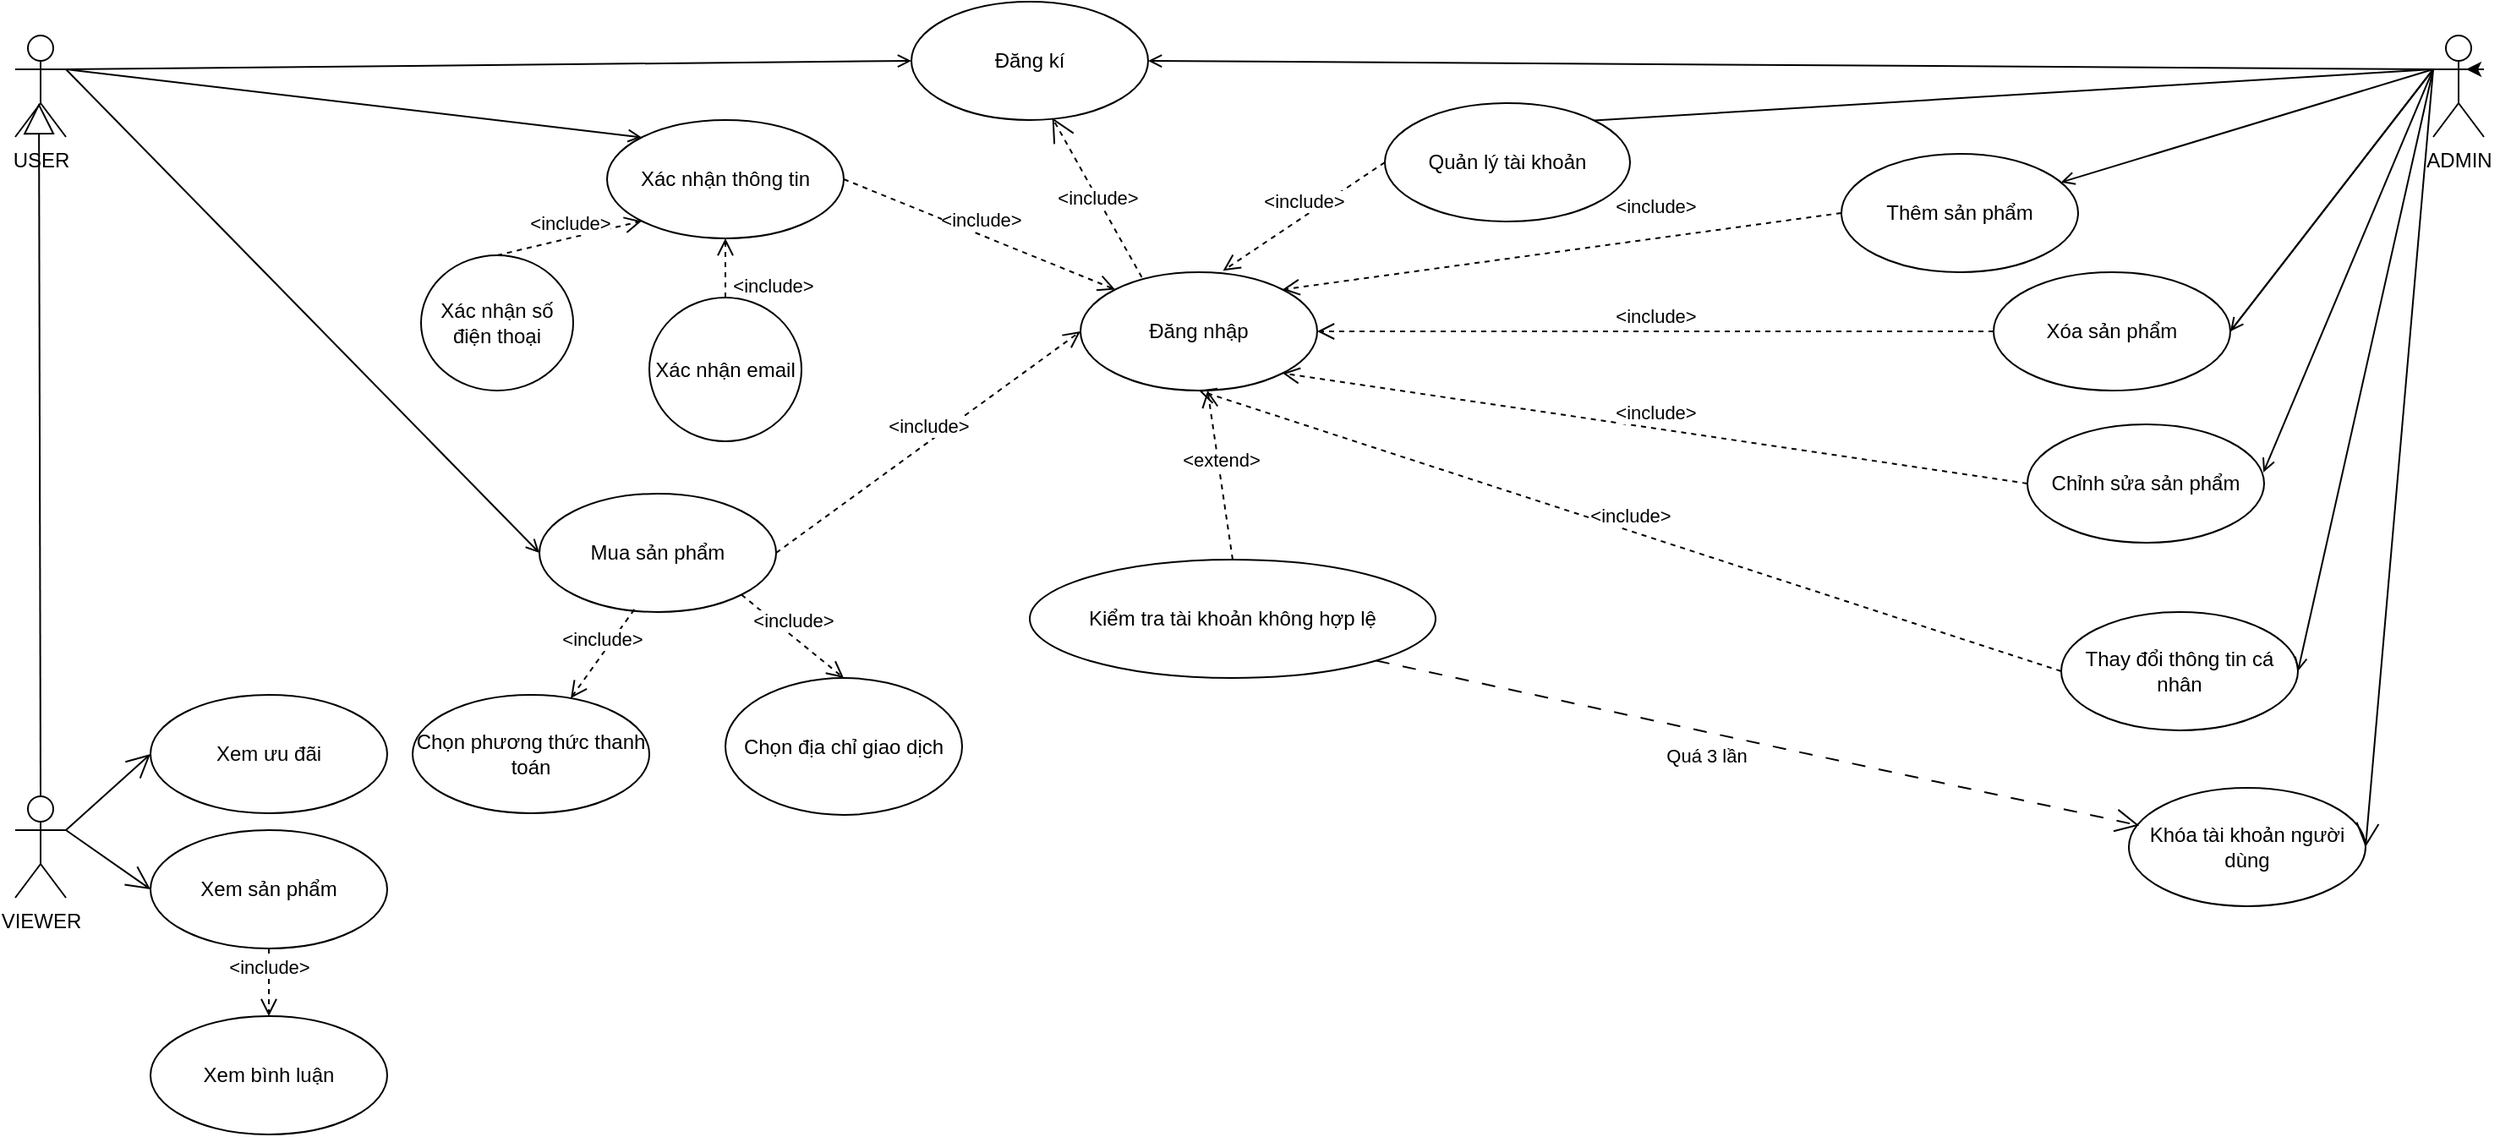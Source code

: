 <mxfile version="24.2.5" type="github">
  <diagram name="Page-1" id="Iqsweie7DNG1V22xSdKr">
    <mxGraphModel dx="1431" dy="813" grid="1" gridSize="10" guides="1" tooltips="1" connect="1" arrows="1" fold="1" page="1" pageScale="1" pageWidth="1654" pageHeight="2336" math="0" shadow="0">
      <root>
        <mxCell id="0" />
        <mxCell id="1" parent="0" />
        <mxCell id="gb4WSrx7NsK-yjNkoUn3-1" value="USER&lt;div&gt;&lt;br&gt;&lt;/div&gt;" style="shape=umlActor;verticalLabelPosition=bottom;verticalAlign=top;html=1;" parent="1" vertex="1">
          <mxGeometry x="10" y="20" width="30" height="60" as="geometry" />
        </mxCell>
        <mxCell id="gb4WSrx7NsK-yjNkoUn3-2" value="Đăng kí" style="ellipse;whiteSpace=wrap;html=1;" parent="1" vertex="1">
          <mxGeometry x="540" width="140" height="70" as="geometry" />
        </mxCell>
        <mxCell id="gb4WSrx7NsK-yjNkoUn3-3" value="Thay đổi thông tin cá nhân" style="ellipse;whiteSpace=wrap;html=1;" parent="1" vertex="1">
          <mxGeometry x="1220" y="361" width="140" height="70" as="geometry" />
        </mxCell>
        <mxCell id="gb4WSrx7NsK-yjNkoUn3-4" value="Mua sản phẩm" style="ellipse;whiteSpace=wrap;html=1;" parent="1" vertex="1">
          <mxGeometry x="320" y="291" width="140" height="70" as="geometry" />
        </mxCell>
        <mxCell id="gb4WSrx7NsK-yjNkoUn3-9" value="ADMIN&lt;div&gt;&lt;br&gt;&lt;/div&gt;" style="shape=umlActor;verticalLabelPosition=bottom;verticalAlign=top;html=1;" parent="1" vertex="1">
          <mxGeometry x="1440" y="20" width="30" height="60" as="geometry" />
        </mxCell>
        <mxCell id="gb4WSrx7NsK-yjNkoUn3-12" value="" style="endArrow=open;html=1;rounded=0;entryX=0;entryY=0.5;entryDx=0;entryDy=0;exitX=1;exitY=0.333;exitDx=0;exitDy=0;exitPerimeter=0;endFill=0;" parent="1" source="gb4WSrx7NsK-yjNkoUn3-1" target="gb4WSrx7NsK-yjNkoUn3-2" edge="1">
          <mxGeometry width="50" height="50" relative="1" as="geometry">
            <mxPoint x="70" y="170" as="sourcePoint" />
            <mxPoint x="450" y="270" as="targetPoint" />
            <Array as="points" />
          </mxGeometry>
        </mxCell>
        <mxCell id="gb4WSrx7NsK-yjNkoUn3-14" value="" style="endArrow=open;html=1;rounded=0;entryX=0;entryY=0.5;entryDx=0;entryDy=0;exitX=1;exitY=0.333;exitDx=0;exitDy=0;exitPerimeter=0;startArrow=none;startFill=0;endFill=0;" parent="1" source="gb4WSrx7NsK-yjNkoUn3-1" target="gb4WSrx7NsK-yjNkoUn3-4" edge="1">
          <mxGeometry width="50" height="50" relative="1" as="geometry">
            <mxPoint x="80" y="140" as="sourcePoint" />
            <mxPoint x="222.981" y="231.924" as="targetPoint" />
          </mxGeometry>
        </mxCell>
        <mxCell id="gb4WSrx7NsK-yjNkoUn3-15" value="" style="endArrow=none;html=1;rounded=0;exitX=1;exitY=0.5;exitDx=0;exitDy=0;entryX=0;entryY=0.333;entryDx=0;entryDy=0;entryPerimeter=0;endFill=0;startArrow=open;startFill=0;" parent="1" source="gb4WSrx7NsK-yjNkoUn3-2" target="gb4WSrx7NsK-yjNkoUn3-9" edge="1">
          <mxGeometry width="50" height="50" relative="1" as="geometry">
            <mxPoint x="400" y="320" as="sourcePoint" />
            <mxPoint x="690" y="140" as="targetPoint" />
          </mxGeometry>
        </mxCell>
        <mxCell id="gb4WSrx7NsK-yjNkoUn3-16" value="" style="endArrow=none;html=1;rounded=0;exitX=1;exitY=0.5;exitDx=0;exitDy=0;entryX=0;entryY=0.333;entryDx=0;entryDy=0;entryPerimeter=0;startArrow=open;startFill=0;" parent="1" source="gb4WSrx7NsK-yjNkoUn3-3" target="gb4WSrx7NsK-yjNkoUn3-9" edge="1">
          <mxGeometry width="50" height="50" relative="1" as="geometry">
            <mxPoint x="400" y="320" as="sourcePoint" />
            <mxPoint x="690" y="140" as="targetPoint" />
          </mxGeometry>
        </mxCell>
        <mxCell id="gb4WSrx7NsK-yjNkoUn3-17" value="" style="endArrow=none;html=1;rounded=0;exitX=1;exitY=0.5;exitDx=0;exitDy=0;entryX=0;entryY=0.333;entryDx=0;entryDy=0;entryPerimeter=0;" parent="1" source="gb4WSrx7NsK-yjNkoUn3-19" target="gb4WSrx7NsK-yjNkoUn3-9" edge="1">
          <mxGeometry width="50" height="50" relative="1" as="geometry">
            <mxPoint x="400" y="320" as="sourcePoint" />
            <mxPoint x="450" y="270" as="targetPoint" />
          </mxGeometry>
        </mxCell>
        <mxCell id="gb4WSrx7NsK-yjNkoUn3-20" value="Chỉnh sửa sản phẩm" style="ellipse;whiteSpace=wrap;html=1;" parent="1" vertex="1">
          <mxGeometry x="1200" y="250" width="140" height="70" as="geometry" />
        </mxCell>
        <mxCell id="gb4WSrx7NsK-yjNkoUn3-21" value="" style="endArrow=none;html=1;rounded=0;entryX=0;entryY=0.333;entryDx=0;entryDy=0;entryPerimeter=0;startArrow=open;startFill=0;" parent="1" source="gb4WSrx7NsK-yjNkoUn3-18" target="gb4WSrx7NsK-yjNkoUn3-9" edge="1">
          <mxGeometry width="50" height="50" relative="1" as="geometry">
            <mxPoint x="400" y="320" as="sourcePoint" />
            <mxPoint x="690" y="140" as="targetPoint" />
          </mxGeometry>
        </mxCell>
        <mxCell id="gb4WSrx7NsK-yjNkoUn3-22" value="" style="endArrow=none;html=1;rounded=0;exitX=1;exitY=0.5;exitDx=0;exitDy=0;entryX=0;entryY=0.333;entryDx=0;entryDy=0;entryPerimeter=0;startArrow=open;startFill=0;" parent="1" source="gb4WSrx7NsK-yjNkoUn3-19" target="gb4WSrx7NsK-yjNkoUn3-9" edge="1">
          <mxGeometry width="50" height="50" relative="1" as="geometry">
            <mxPoint x="470" y="430" as="sourcePoint" />
            <mxPoint x="690" y="140" as="targetPoint" />
          </mxGeometry>
        </mxCell>
        <mxCell id="gb4WSrx7NsK-yjNkoUn3-23" value="" style="endArrow=none;html=1;rounded=0;exitX=0.997;exitY=0.406;exitDx=0;exitDy=0;exitPerimeter=0;entryX=0;entryY=0.333;entryDx=0;entryDy=0;entryPerimeter=0;startArrow=open;startFill=0;" parent="1" source="gb4WSrx7NsK-yjNkoUn3-20" target="gb4WSrx7NsK-yjNkoUn3-9" edge="1">
          <mxGeometry width="50" height="50" relative="1" as="geometry">
            <mxPoint x="470" y="520" as="sourcePoint" />
            <mxPoint x="690" y="140" as="targetPoint" />
          </mxGeometry>
        </mxCell>
        <mxCell id="gb4WSrx7NsK-yjNkoUn3-24" value="Quản lý tài khoản" style="ellipse;whiteSpace=wrap;html=1;" parent="1" vertex="1">
          <mxGeometry x="820" y="60" width="145" height="70" as="geometry" />
        </mxCell>
        <mxCell id="gb4WSrx7NsK-yjNkoUn3-25" value="" style="endArrow=none;html=1;rounded=0;exitX=1;exitY=0;exitDx=0;exitDy=0;entryX=0;entryY=0.333;entryDx=0;entryDy=0;entryPerimeter=0;" parent="1" source="gb4WSrx7NsK-yjNkoUn3-24" target="gb4WSrx7NsK-yjNkoUn3-9" edge="1">
          <mxGeometry width="50" height="50" relative="1" as="geometry">
            <mxPoint x="490" y="510" as="sourcePoint" />
            <mxPoint x="690" y="140" as="targetPoint" />
          </mxGeometry>
        </mxCell>
        <mxCell id="gb4WSrx7NsK-yjNkoUn3-26" value="&amp;lt;extend&amp;gt;" style="html=1;verticalAlign=bottom;endArrow=open;dashed=1;endSize=8;curved=0;rounded=0;exitX=0.5;exitY=0;exitDx=0;exitDy=0;" parent="1" source="gb4WSrx7NsK-yjNkoUn3-27" target="gb4WSrx7NsK-yjNkoUn3-28" edge="1">
          <mxGeometry relative="1" as="geometry">
            <mxPoint x="551.224" y="37.139" as="sourcePoint" />
            <mxPoint x="407.32" y="40.43" as="targetPoint" />
          </mxGeometry>
        </mxCell>
        <mxCell id="gb4WSrx7NsK-yjNkoUn3-27" value="Kiểm tra tài khoản không hợp lệ" style="ellipse;whiteSpace=wrap;html=1;" parent="1" vertex="1">
          <mxGeometry x="610" y="330" width="240" height="70" as="geometry" />
        </mxCell>
        <mxCell id="gb4WSrx7NsK-yjNkoUn3-28" value="Đăng nhập" style="ellipse;whiteSpace=wrap;html=1;" parent="1" vertex="1">
          <mxGeometry x="640" y="160" width="140" height="70" as="geometry" />
        </mxCell>
        <mxCell id="gb4WSrx7NsK-yjNkoUn3-30" value="" style="endArrow=open;html=1;rounded=0;exitX=1;exitY=0.333;exitDx=0;exitDy=0;exitPerimeter=0;entryX=0;entryY=0;entryDx=0;entryDy=0;startArrow=none;startFill=0;endFill=0;" parent="1" source="gb4WSrx7NsK-yjNkoUn3-1" target="gb4WSrx7NsK-yjNkoUn3-48" edge="1">
          <mxGeometry width="50" height="50" relative="1" as="geometry">
            <mxPoint x="70" y="290" as="sourcePoint" />
            <mxPoint x="180" y="110" as="targetPoint" />
          </mxGeometry>
        </mxCell>
        <mxCell id="gb4WSrx7NsK-yjNkoUn3-31" value="&amp;lt;include&amp;gt;" style="endArrow=open;endSize=12;dashed=1;html=1;rounded=0;exitX=0.259;exitY=0.043;exitDx=0;exitDy=0;exitPerimeter=0;entryX=0.595;entryY=0.981;entryDx=0;entryDy=0;entryPerimeter=0;" parent="1" source="gb4WSrx7NsK-yjNkoUn3-28" target="gb4WSrx7NsK-yjNkoUn3-2" edge="1">
          <mxGeometry width="160" relative="1" as="geometry">
            <mxPoint x="250" y="190" as="sourcePoint" />
            <mxPoint x="450" y="100" as="targetPoint" />
          </mxGeometry>
        </mxCell>
        <mxCell id="gb4WSrx7NsK-yjNkoUn3-32" style="edgeStyle=orthogonalEdgeStyle;rounded=0;orthogonalLoop=1;jettySize=auto;html=1;exitX=1;exitY=0.333;exitDx=0;exitDy=0;exitPerimeter=0;entryX=0.651;entryY=0.319;entryDx=0;entryDy=0;entryPerimeter=0;" parent="1" source="gb4WSrx7NsK-yjNkoUn3-9" target="gb4WSrx7NsK-yjNkoUn3-9" edge="1">
          <mxGeometry relative="1" as="geometry" />
        </mxCell>
        <mxCell id="gb4WSrx7NsK-yjNkoUn3-34" value="&amp;lt;include&amp;gt;" style="html=1;verticalAlign=bottom;endArrow=open;dashed=1;endSize=8;curved=0;rounded=0;exitX=0;exitY=0.5;exitDx=0;exitDy=0;entryX=0.5;entryY=1;entryDx=0;entryDy=0;" parent="1" source="gb4WSrx7NsK-yjNkoUn3-3" target="gb4WSrx7NsK-yjNkoUn3-28" edge="1">
          <mxGeometry relative="1" as="geometry">
            <mxPoint x="510" y="270" as="sourcePoint" />
            <mxPoint x="450" y="270" as="targetPoint" />
          </mxGeometry>
        </mxCell>
        <mxCell id="gb4WSrx7NsK-yjNkoUn3-37" value="&amp;lt;include&amp;gt;" style="html=1;verticalAlign=bottom;endArrow=open;dashed=1;endSize=8;curved=0;rounded=0;exitX=1;exitY=0.5;exitDx=0;exitDy=0;entryX=0;entryY=0.5;entryDx=0;entryDy=0;" parent="1" source="gb4WSrx7NsK-yjNkoUn3-4" target="gb4WSrx7NsK-yjNkoUn3-28" edge="1">
          <mxGeometry relative="1" as="geometry">
            <mxPoint x="460" y="290" as="sourcePoint" />
            <mxPoint x="380" y="290" as="targetPoint" />
          </mxGeometry>
        </mxCell>
        <mxCell id="gb4WSrx7NsK-yjNkoUn3-38" value="&amp;lt;include&amp;gt;" style="html=1;verticalAlign=bottom;endArrow=open;dashed=1;endSize=8;curved=0;rounded=0;entryX=1;entryY=0;entryDx=0;entryDy=0;exitX=0;exitY=0.5;exitDx=0;exitDy=0;" parent="1" source="gb4WSrx7NsK-yjNkoUn3-18" target="gb4WSrx7NsK-yjNkoUn3-28" edge="1">
          <mxGeometry x="-0.343" y="-10" relative="1" as="geometry">
            <mxPoint x="170" y="510" as="sourcePoint" />
            <mxPoint x="90" y="510" as="targetPoint" />
            <Array as="points">
              <mxPoint x="980" y="140" />
            </Array>
            <mxPoint as="offset" />
          </mxGeometry>
        </mxCell>
        <mxCell id="gb4WSrx7NsK-yjNkoUn3-39" value="&amp;lt;include&amp;gt;" style="html=1;verticalAlign=bottom;endArrow=open;dashed=1;endSize=8;curved=0;rounded=0;entryX=1;entryY=0.5;entryDx=0;entryDy=0;exitX=0;exitY=0.5;exitDx=0;exitDy=0;" parent="1" source="gb4WSrx7NsK-yjNkoUn3-19" target="gb4WSrx7NsK-yjNkoUn3-28" edge="1">
          <mxGeometry relative="1" as="geometry">
            <mxPoint x="790.0" y="235" as="sourcePoint" />
            <mxPoint x="450.0" y="270" as="targetPoint" />
          </mxGeometry>
        </mxCell>
        <mxCell id="gb4WSrx7NsK-yjNkoUn3-41" value="&amp;lt;include&amp;gt;" style="html=1;verticalAlign=bottom;endArrow=open;dashed=1;endSize=8;curved=0;rounded=0;entryX=1;entryY=1;entryDx=0;entryDy=0;exitX=0;exitY=0.5;exitDx=0;exitDy=0;" parent="1" source="gb4WSrx7NsK-yjNkoUn3-20" target="gb4WSrx7NsK-yjNkoUn3-28" edge="1">
          <mxGeometry relative="1" as="geometry">
            <mxPoint x="680" y="540" as="sourcePoint" />
            <mxPoint x="600" y="540" as="targetPoint" />
          </mxGeometry>
        </mxCell>
        <mxCell id="gb4WSrx7NsK-yjNkoUn3-42" value="&amp;lt;include&amp;gt;" style="html=1;verticalAlign=bottom;endArrow=open;dashed=1;endSize=8;curved=0;rounded=0;exitX=0;exitY=0.5;exitDx=0;exitDy=0;entryX=0.602;entryY=-0.012;entryDx=0;entryDy=0;entryPerimeter=0;" parent="1" source="gb4WSrx7NsK-yjNkoUn3-24" target="gb4WSrx7NsK-yjNkoUn3-28" edge="1">
          <mxGeometry x="-0.001" relative="1" as="geometry">
            <mxPoint x="710" y="420" as="sourcePoint" />
            <mxPoint x="630" y="420" as="targetPoint" />
            <mxPoint as="offset" />
          </mxGeometry>
        </mxCell>
        <mxCell id="gb4WSrx7NsK-yjNkoUn3-18" value="Thêm sản phẩm" style="ellipse;whiteSpace=wrap;html=1;" parent="1" vertex="1">
          <mxGeometry x="1090" y="90" width="140" height="70" as="geometry" />
        </mxCell>
        <mxCell id="gb4WSrx7NsK-yjNkoUn3-19" value="Xóa sản phẩm" style="ellipse;whiteSpace=wrap;html=1;" parent="1" vertex="1">
          <mxGeometry x="1180" y="160" width="140" height="70" as="geometry" />
        </mxCell>
        <mxCell id="gb4WSrx7NsK-yjNkoUn3-48" value="Xác nhận thông tin" style="ellipse;whiteSpace=wrap;html=1;" parent="1" vertex="1">
          <mxGeometry x="360" y="70" width="140" height="70" as="geometry" />
        </mxCell>
        <mxCell id="gb4WSrx7NsK-yjNkoUn3-49" value="&amp;lt;include&amp;gt;" style="html=1;verticalAlign=bottom;endArrow=open;dashed=1;endSize=8;curved=0;rounded=0;exitX=1;exitY=0.5;exitDx=0;exitDy=0;entryX=0;entryY=0;entryDx=0;entryDy=0;" parent="1" source="gb4WSrx7NsK-yjNkoUn3-48" target="gb4WSrx7NsK-yjNkoUn3-28" edge="1">
          <mxGeometry x="0.005" relative="1" as="geometry">
            <mxPoint x="260" y="410" as="sourcePoint" />
            <mxPoint x="180" y="410" as="targetPoint" />
            <mxPoint as="offset" />
          </mxGeometry>
        </mxCell>
        <mxCell id="gb4WSrx7NsK-yjNkoUn3-50" value="Chọn&lt;span style=&quot;background-color: initial;&quot;&gt;&amp;nbsp;địa chỉ giao dịch&lt;/span&gt;" style="ellipse;whiteSpace=wrap;html=1;" parent="1" vertex="1">
          <mxGeometry x="430" y="400" width="140" height="81" as="geometry" />
        </mxCell>
        <mxCell id="gb4WSrx7NsK-yjNkoUn3-56" value="Xác nhận số điện thoại" style="ellipse;whiteSpace=wrap;html=1;" parent="1" vertex="1">
          <mxGeometry x="250" y="150" width="90" height="80" as="geometry" />
        </mxCell>
        <mxCell id="gb4WSrx7NsK-yjNkoUn3-57" value="Xác nhận email" style="ellipse;whiteSpace=wrap;html=1;" parent="1" vertex="1">
          <mxGeometry x="385" y="175" width="90" height="85" as="geometry" />
        </mxCell>
        <mxCell id="gb4WSrx7NsK-yjNkoUn3-58" value="&amp;lt;include&amp;gt;" style="html=1;verticalAlign=bottom;endArrow=open;dashed=1;endSize=8;curved=0;rounded=0;exitX=0.5;exitY=0;exitDx=0;exitDy=0;entryX=0;entryY=1;entryDx=0;entryDy=0;" parent="1" source="gb4WSrx7NsK-yjNkoUn3-56" target="gb4WSrx7NsK-yjNkoUn3-48" edge="1">
          <mxGeometry relative="1" as="geometry">
            <mxPoint x="220" y="170" as="sourcePoint" />
            <mxPoint x="140" y="170" as="targetPoint" />
          </mxGeometry>
        </mxCell>
        <mxCell id="gb4WSrx7NsK-yjNkoUn3-59" value="&amp;lt;include&amp;gt;" style="html=1;verticalAlign=bottom;endArrow=open;dashed=1;endSize=8;curved=0;rounded=0;exitX=0.5;exitY=0;exitDx=0;exitDy=0;entryX=0.5;entryY=1;entryDx=0;entryDy=0;" parent="1" source="gb4WSrx7NsK-yjNkoUn3-57" target="gb4WSrx7NsK-yjNkoUn3-48" edge="1">
          <mxGeometry x="-1" y="-27" relative="1" as="geometry">
            <mxPoint x="100" y="570" as="sourcePoint" />
            <mxPoint x="20" y="570" as="targetPoint" />
            <mxPoint x="1" y="2" as="offset" />
          </mxGeometry>
        </mxCell>
        <mxCell id="trslUjJ0CBI68LTmMa5F-2" value="VIEWER&lt;div&gt;&lt;br&gt;&lt;/div&gt;" style="shape=umlActor;verticalLabelPosition=bottom;verticalAlign=top;html=1;outlineConnect=0;" parent="1" vertex="1">
          <mxGeometry x="10" y="470" width="30" height="60" as="geometry" />
        </mxCell>
        <mxCell id="trslUjJ0CBI68LTmMa5F-6" value="" style="endArrow=block;endSize=16;endFill=0;html=1;rounded=0;entryX=0.467;entryY=0.666;entryDx=0;entryDy=0;entryPerimeter=0;exitX=0.5;exitY=0;exitDx=0;exitDy=0;exitPerimeter=0;" parent="1" source="trslUjJ0CBI68LTmMa5F-2" target="gb4WSrx7NsK-yjNkoUn3-1" edge="1">
          <mxGeometry width="160" relative="1" as="geometry">
            <mxPoint x="430" y="410" as="sourcePoint" />
            <mxPoint x="590" y="410" as="targetPoint" />
          </mxGeometry>
        </mxCell>
        <mxCell id="trslUjJ0CBI68LTmMa5F-8" value="Xem sản phẩm" style="ellipse;whiteSpace=wrap;html=1;" parent="1" vertex="1">
          <mxGeometry x="90" y="490" width="140" height="70" as="geometry" />
        </mxCell>
        <mxCell id="trslUjJ0CBI68LTmMa5F-9" value="Xem bình luận" style="ellipse;whiteSpace=wrap;html=1;" parent="1" vertex="1">
          <mxGeometry x="90" y="600" width="140" height="70" as="geometry" />
        </mxCell>
        <mxCell id="trslUjJ0CBI68LTmMa5F-10" value="Xem ưu đãi" style="ellipse;whiteSpace=wrap;html=1;" parent="1" vertex="1">
          <mxGeometry x="90" y="410" width="140" height="70" as="geometry" />
        </mxCell>
        <mxCell id="trslUjJ0CBI68LTmMa5F-11" value="" style="endArrow=open;endFill=1;endSize=12;html=1;rounded=0;entryX=0;entryY=0.5;entryDx=0;entryDy=0;exitX=1;exitY=0.333;exitDx=0;exitDy=0;exitPerimeter=0;" parent="1" source="trslUjJ0CBI68LTmMa5F-2" target="trslUjJ0CBI68LTmMa5F-8" edge="1">
          <mxGeometry width="160" relative="1" as="geometry">
            <mxPoint x="530" y="410" as="sourcePoint" />
            <mxPoint x="690" y="410" as="targetPoint" />
          </mxGeometry>
        </mxCell>
        <mxCell id="trslUjJ0CBI68LTmMa5F-14" value="" style="endArrow=open;endFill=1;endSize=12;html=1;rounded=0;exitX=1;exitY=0.333;exitDx=0;exitDy=0;exitPerimeter=0;entryX=0;entryY=0.5;entryDx=0;entryDy=0;" parent="1" source="trslUjJ0CBI68LTmMa5F-2" target="trslUjJ0CBI68LTmMa5F-10" edge="1">
          <mxGeometry width="160" relative="1" as="geometry">
            <mxPoint x="50" y="490" as="sourcePoint" />
            <mxPoint x="230" y="750" as="targetPoint" />
          </mxGeometry>
        </mxCell>
        <mxCell id="kQSGkWk7wkDG4nqkNU7a-1" value="&amp;lt;include&amp;gt;" style="html=1;verticalAlign=bottom;endArrow=open;dashed=1;endSize=8;curved=0;rounded=0;exitX=0.5;exitY=1;exitDx=0;exitDy=0;entryX=0.5;entryY=0;entryDx=0;entryDy=0;" edge="1" parent="1" source="trslUjJ0CBI68LTmMa5F-8" target="trslUjJ0CBI68LTmMa5F-9">
          <mxGeometry relative="1" as="geometry">
            <mxPoint x="350" y="650" as="sourcePoint" />
            <mxPoint x="330" y="500" as="targetPoint" />
          </mxGeometry>
        </mxCell>
        <mxCell id="kQSGkWk7wkDG4nqkNU7a-2" value="Chọn phương thức thanh toán" style="ellipse;whiteSpace=wrap;html=1;" vertex="1" parent="1">
          <mxGeometry x="245" y="410" width="140" height="70" as="geometry" />
        </mxCell>
        <mxCell id="kQSGkWk7wkDG4nqkNU7a-4" value="&amp;lt;include&amp;gt;" style="html=1;verticalAlign=bottom;endArrow=open;dashed=1;endSize=8;curved=0;rounded=0;exitX=1;exitY=1;exitDx=0;exitDy=0;entryX=0.5;entryY=0;entryDx=0;entryDy=0;" edge="1" parent="1" source="gb4WSrx7NsK-yjNkoUn3-4" target="gb4WSrx7NsK-yjNkoUn3-50">
          <mxGeometry relative="1" as="geometry">
            <mxPoint x="420" y="530" as="sourcePoint" />
            <mxPoint x="420" y="570" as="targetPoint" />
            <Array as="points" />
            <mxPoint as="offset" />
          </mxGeometry>
        </mxCell>
        <mxCell id="kQSGkWk7wkDG4nqkNU7a-5" value="&amp;lt;include&amp;gt;" style="html=1;verticalAlign=bottom;endArrow=open;dashed=1;endSize=8;curved=0;rounded=0;exitX=0.401;exitY=0.978;exitDx=0;exitDy=0;exitPerimeter=0;" edge="1" parent="1" source="gb4WSrx7NsK-yjNkoUn3-4" target="kQSGkWk7wkDG4nqkNU7a-2">
          <mxGeometry relative="1" as="geometry">
            <mxPoint x="310" y="319" as="sourcePoint" />
            <mxPoint x="385" y="570" as="targetPoint" />
          </mxGeometry>
        </mxCell>
        <mxCell id="kQSGkWk7wkDG4nqkNU7a-6" value="Khóa tài khoản người dùng" style="ellipse;whiteSpace=wrap;html=1;" vertex="1" parent="1">
          <mxGeometry x="1260" y="465" width="140" height="70" as="geometry" />
        </mxCell>
        <mxCell id="kQSGkWk7wkDG4nqkNU7a-8" value="" style="endArrow=open;endFill=1;endSize=12;html=1;rounded=0;exitX=0;exitY=0.333;exitDx=0;exitDy=0;exitPerimeter=0;entryX=1;entryY=0.5;entryDx=0;entryDy=0;" edge="1" parent="1" source="gb4WSrx7NsK-yjNkoUn3-9" target="kQSGkWk7wkDG4nqkNU7a-6">
          <mxGeometry width="160" relative="1" as="geometry">
            <mxPoint x="1460" y="440" as="sourcePoint" />
            <mxPoint x="1620" y="440" as="targetPoint" />
          </mxGeometry>
        </mxCell>
        <mxCell id="kQSGkWk7wkDG4nqkNU7a-9" value="" style="endArrow=open;endFill=1;endSize=12;html=1;rounded=0;exitX=1;exitY=1;exitDx=0;exitDy=0;entryX=0.044;entryY=0.318;entryDx=0;entryDy=0;entryPerimeter=0;dashed=1;dashPattern=8 8;" edge="1" parent="1" source="gb4WSrx7NsK-yjNkoUn3-27" target="kQSGkWk7wkDG4nqkNU7a-6">
          <mxGeometry width="160" relative="1" as="geometry">
            <mxPoint x="870" y="520" as="sourcePoint" />
            <mxPoint x="1030" y="520" as="targetPoint" />
          </mxGeometry>
        </mxCell>
        <mxCell id="kQSGkWk7wkDG4nqkNU7a-10" value="Quá 3 lần" style="edgeLabel;html=1;align=center;verticalAlign=middle;resizable=0;points=[];" vertex="1" connectable="0" parent="kQSGkWk7wkDG4nqkNU7a-9">
          <mxGeometry x="-0.818" y="-6" relative="1" as="geometry">
            <mxPoint x="155" y="41" as="offset" />
          </mxGeometry>
        </mxCell>
      </root>
    </mxGraphModel>
  </diagram>
</mxfile>
